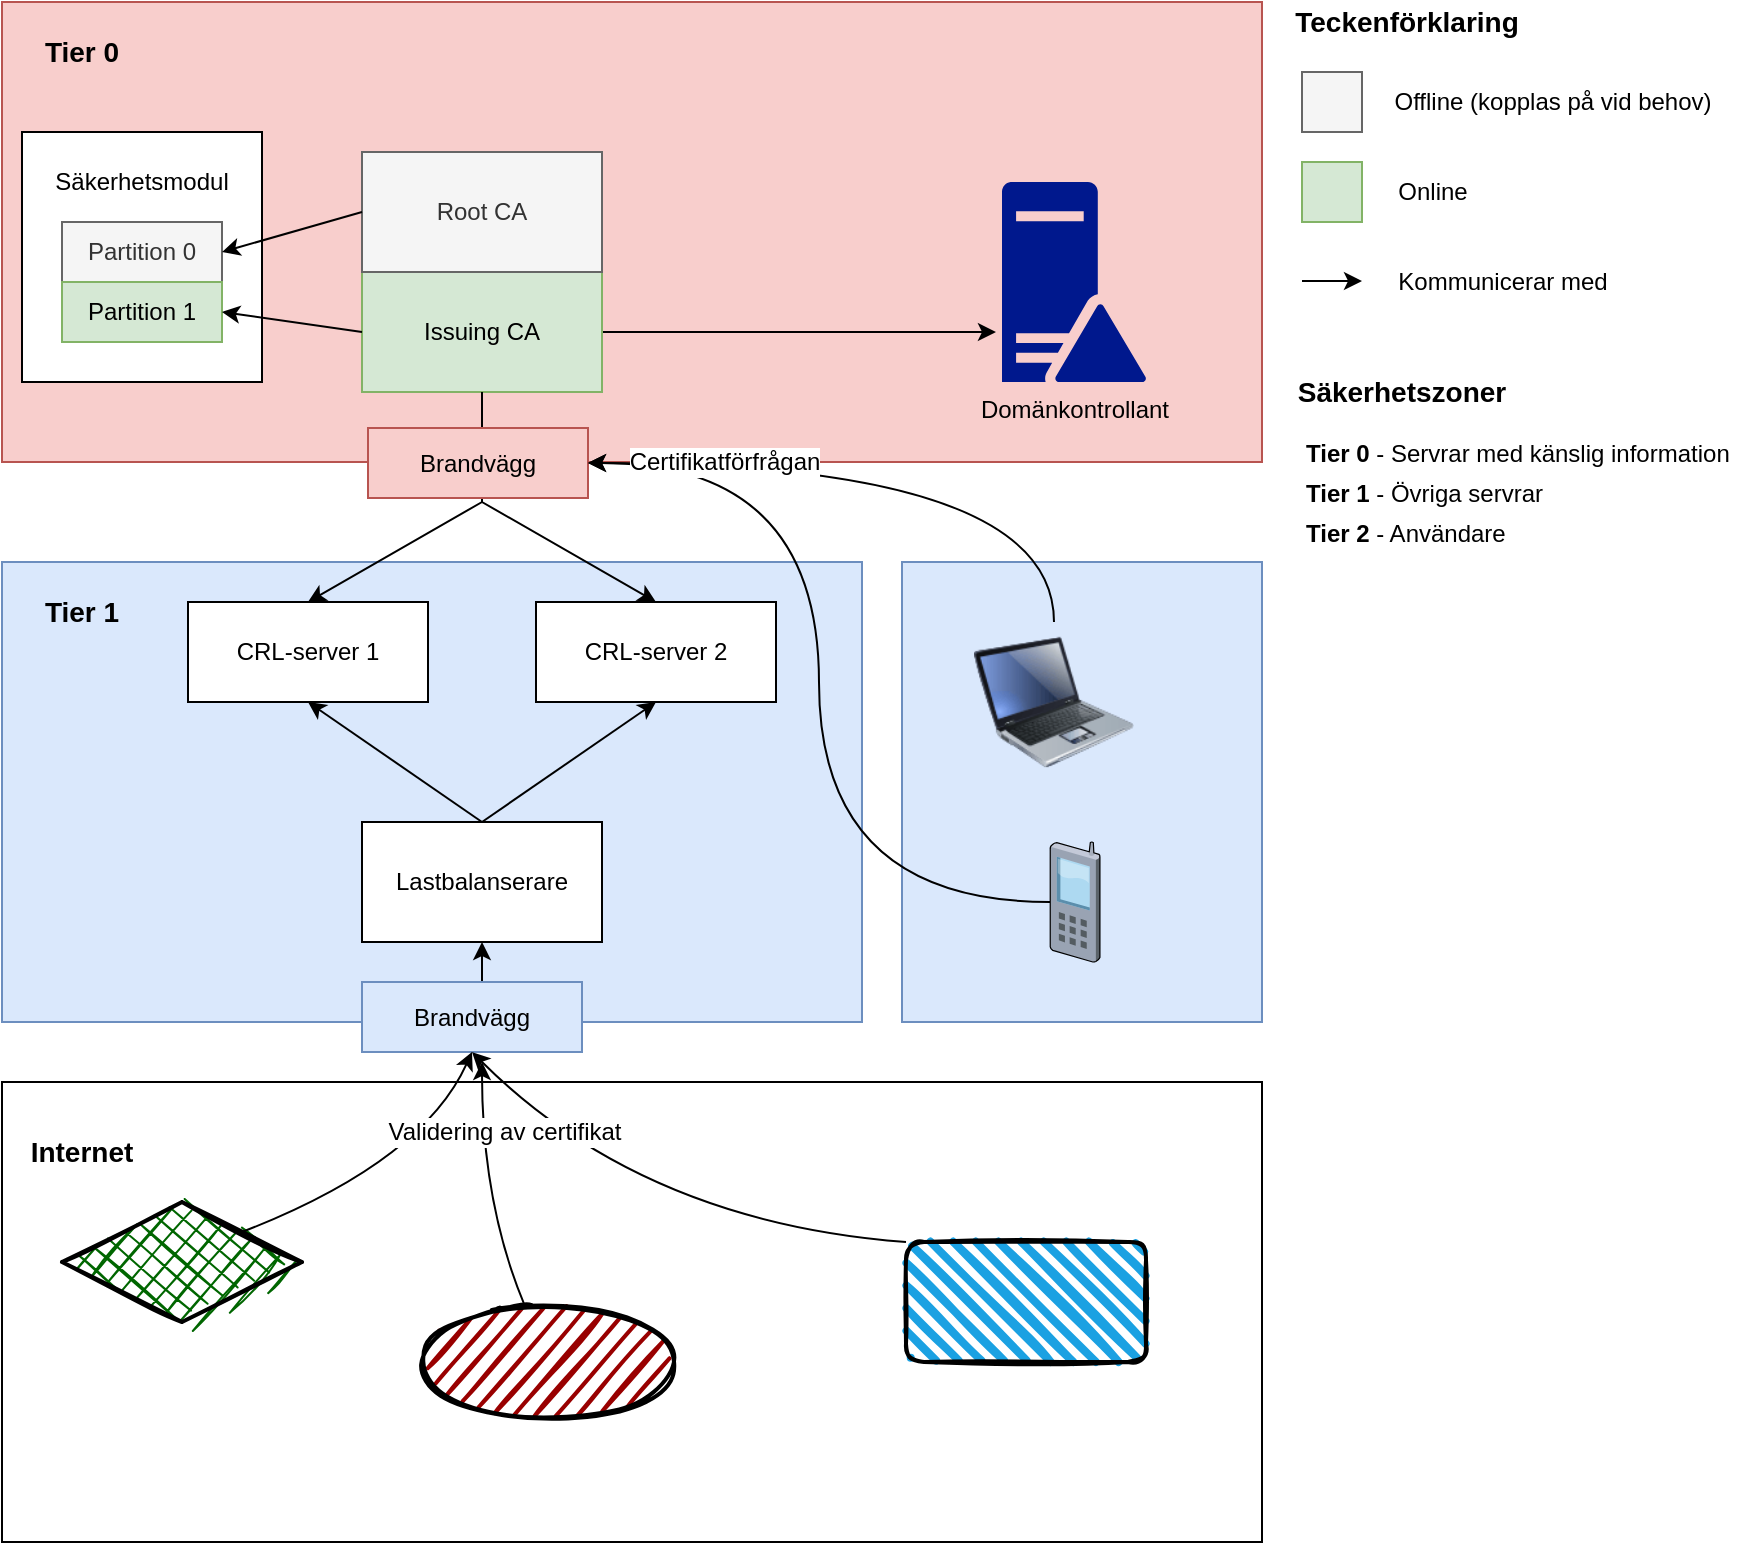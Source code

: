 <mxfile version="18.0.7" type="device"><diagram id="lMP_OrqtFgOMEshjmC7N" name="Page-1"><mxGraphModel dx="1344" dy="893" grid="1" gridSize="10" guides="1" tooltips="1" connect="1" arrows="1" fold="1" page="1" pageScale="1" pageWidth="827" pageHeight="1169" math="0" shadow="0"><root><mxCell id="0"/><mxCell id="1" parent="0"/><mxCell id="xhgOZj5SmFed3iNf-71Q-39" value="" style="rounded=0;whiteSpace=wrap;html=1;fillColor=#dae8fc;strokeColor=#6c8ebf;" vertex="1" parent="1"><mxGeometry x="60" y="300" width="430" height="230" as="geometry"/></mxCell><mxCell id="xhgOZj5SmFed3iNf-71Q-9" value="" style="rounded=0;whiteSpace=wrap;html=1;fillColor=#f8cecc;strokeColor=#b85450;" vertex="1" parent="1"><mxGeometry x="60" y="20" width="630" height="230" as="geometry"/></mxCell><mxCell id="xhgOZj5SmFed3iNf-71Q-3" value="Lastbalanserare" style="rounded=0;whiteSpace=wrap;html=1;" vertex="1" parent="1"><mxGeometry x="240" y="430" width="120" height="60" as="geometry"/></mxCell><mxCell id="xhgOZj5SmFed3iNf-71Q-7" style="edgeStyle=orthogonalEdgeStyle;rounded=0;orthogonalLoop=1;jettySize=auto;html=1;entryX=-0.042;entryY=0.75;entryDx=0;entryDy=0;entryPerimeter=0;" edge="1" parent="1" source="xhgOZj5SmFed3iNf-71Q-4" target="xhgOZj5SmFed3iNf-71Q-5"><mxGeometry relative="1" as="geometry"/></mxCell><mxCell id="xhgOZj5SmFed3iNf-71Q-4" value="Issuing CA" style="rounded=0;whiteSpace=wrap;html=1;fillColor=#d5e8d4;strokeColor=#82b366;" vertex="1" parent="1"><mxGeometry x="240" y="155" width="120" height="60" as="geometry"/></mxCell><mxCell id="xhgOZj5SmFed3iNf-71Q-5" value="Domänkontrollant" style="sketch=0;aspect=fixed;pointerEvents=1;shadow=0;dashed=0;html=1;strokeColor=none;labelPosition=center;verticalLabelPosition=bottom;verticalAlign=top;align=center;fillColor=#00188D;shape=mxgraph.mscae.enterprise.domain_controller" vertex="1" parent="1"><mxGeometry x="560" y="110" width="72" height="100" as="geometry"/></mxCell><mxCell id="xhgOZj5SmFed3iNf-71Q-8" value="Root CA" style="rounded=0;whiteSpace=wrap;html=1;fillColor=#f5f5f5;fontColor=#333333;strokeColor=#666666;" vertex="1" parent="1"><mxGeometry x="240" y="95" width="120" height="60" as="geometry"/></mxCell><mxCell id="xhgOZj5SmFed3iNf-71Q-10" value="" style="whiteSpace=wrap;html=1;aspect=fixed;fillColor=#f5f5f5;fontColor=#333333;strokeColor=#666666;" vertex="1" parent="1"><mxGeometry x="710" y="55" width="30" height="30" as="geometry"/></mxCell><mxCell id="xhgOZj5SmFed3iNf-71Q-11" value="&lt;b&gt;&lt;font style=&quot;font-size: 14px;&quot;&gt;Teckenförklaring&lt;/font&gt;&lt;/b&gt;" style="text;html=1;align=center;verticalAlign=middle;resizable=0;points=[];autosize=1;strokeColor=none;fillColor=none;" vertex="1" parent="1"><mxGeometry x="697" y="20" width="130" height="20" as="geometry"/></mxCell><mxCell id="xhgOZj5SmFed3iNf-71Q-13" value="Offline (kopplas på vid behov)" style="text;html=1;align=center;verticalAlign=middle;resizable=0;points=[];autosize=1;strokeColor=none;fillColor=none;" vertex="1" parent="1"><mxGeometry x="750" y="60" width="170" height="20" as="geometry"/></mxCell><mxCell id="xhgOZj5SmFed3iNf-71Q-14" value="" style="whiteSpace=wrap;html=1;aspect=fixed;fillColor=#d5e8d4;strokeColor=#82b366;" vertex="1" parent="1"><mxGeometry x="710" y="100" width="30" height="30" as="geometry"/></mxCell><mxCell id="xhgOZj5SmFed3iNf-71Q-15" value="Online" style="text;html=1;align=center;verticalAlign=middle;resizable=0;points=[];autosize=1;strokeColor=none;fillColor=none;" vertex="1" parent="1"><mxGeometry x="750" y="105" width="50" height="20" as="geometry"/></mxCell><mxCell id="xhgOZj5SmFed3iNf-71Q-16" value="" style="endArrow=classic;html=1;rounded=0;fontSize=14;" edge="1" parent="1"><mxGeometry width="50" height="50" relative="1" as="geometry"><mxPoint x="710" y="159.5" as="sourcePoint"/><mxPoint x="740" y="159.5" as="targetPoint"/></mxGeometry></mxCell><mxCell id="xhgOZj5SmFed3iNf-71Q-17" value="Kommunicerar med" style="text;html=1;align=center;verticalAlign=middle;resizable=0;points=[];autosize=1;strokeColor=none;fillColor=none;fontSize=12;" vertex="1" parent="1"><mxGeometry x="750" y="150" width="120" height="20" as="geometry"/></mxCell><mxCell id="xhgOZj5SmFed3iNf-71Q-18" value="&lt;b&gt;&lt;font style=&quot;font-size: 14px;&quot;&gt;Tier 0&lt;/font&gt;&lt;/b&gt;" style="text;html=1;strokeColor=none;fillColor=none;align=center;verticalAlign=middle;whiteSpace=wrap;rounded=0;fontSize=12;" vertex="1" parent="1"><mxGeometry x="70" y="30" width="60" height="30" as="geometry"/></mxCell><mxCell id="xhgOZj5SmFed3iNf-71Q-19" value="&lt;b&gt;&lt;font style=&quot;font-size: 14px;&quot;&gt;Säkerhetszoner&lt;/font&gt;&lt;/b&gt;" style="text;html=1;strokeColor=none;fillColor=none;align=center;verticalAlign=middle;whiteSpace=wrap;rounded=0;fontSize=12;" vertex="1" parent="1"><mxGeometry x="730" y="200" width="60" height="30" as="geometry"/></mxCell><mxCell id="xhgOZj5SmFed3iNf-71Q-20" value="&lt;font style=&quot;font-size: 12px;&quot;&gt;&lt;b&gt;Tier 0 &lt;/b&gt;- Servrar med känslig information&lt;/font&gt;" style="text;html=1;strokeColor=none;fillColor=none;align=left;verticalAlign=middle;whiteSpace=wrap;rounded=0;fontSize=14;" vertex="1" parent="1"><mxGeometry x="710" y="230" width="220" height="30" as="geometry"/></mxCell><mxCell id="xhgOZj5SmFed3iNf-71Q-21" value="&lt;font style=&quot;font-size: 12px;&quot;&gt;&lt;b&gt;Tier 1&amp;nbsp;&lt;/b&gt;- Övriga servrar&lt;/font&gt;" style="text;html=1;strokeColor=none;fillColor=none;align=left;verticalAlign=middle;whiteSpace=wrap;rounded=0;fontSize=14;" vertex="1" parent="1"><mxGeometry x="710" y="250" width="150" height="30" as="geometry"/></mxCell><mxCell id="xhgOZj5SmFed3iNf-71Q-22" value="&lt;font style=&quot;font-size: 12px;&quot;&gt;&lt;b&gt;Tier 2&amp;nbsp;&lt;/b&gt;- Användare&lt;/font&gt;" style="text;html=1;strokeColor=none;fillColor=none;align=left;verticalAlign=middle;whiteSpace=wrap;rounded=0;fontSize=14;" vertex="1" parent="1"><mxGeometry x="710" y="270" width="150" height="30" as="geometry"/></mxCell><mxCell id="xhgOZj5SmFed3iNf-71Q-23" value="CRL-server 1" style="rounded=0;whiteSpace=wrap;html=1;" vertex="1" parent="1"><mxGeometry x="153" y="320" width="120" height="50" as="geometry"/></mxCell><mxCell id="xhgOZj5SmFed3iNf-71Q-24" value="" style="rounded=0;whiteSpace=wrap;html=1;fontSize=12;" vertex="1" parent="1"><mxGeometry x="70" y="85" width="120" height="125" as="geometry"/></mxCell><mxCell id="xhgOZj5SmFed3iNf-71Q-25" value="Säkerhetsmodul" style="text;html=1;strokeColor=none;fillColor=none;align=center;verticalAlign=middle;whiteSpace=wrap;rounded=0;fontSize=12;" vertex="1" parent="1"><mxGeometry x="100" y="95" width="60" height="30" as="geometry"/></mxCell><mxCell id="xhgOZj5SmFed3iNf-71Q-26" value="Partition 0" style="rounded=0;whiteSpace=wrap;html=1;fontSize=12;fillColor=#f5f5f5;fontColor=#333333;strokeColor=#666666;" vertex="1" parent="1"><mxGeometry x="90" y="130" width="80" height="30" as="geometry"/></mxCell><mxCell id="xhgOZj5SmFed3iNf-71Q-27" value="Partition 1" style="rounded=0;whiteSpace=wrap;html=1;fontSize=12;fillColor=#d5e8d4;strokeColor=#82b366;" vertex="1" parent="1"><mxGeometry x="90" y="160" width="80" height="30" as="geometry"/></mxCell><mxCell id="xhgOZj5SmFed3iNf-71Q-28" value="" style="endArrow=classic;html=1;rounded=0;fontSize=12;entryX=1;entryY=0.5;entryDx=0;entryDy=0;exitX=0;exitY=0.5;exitDx=0;exitDy=0;" edge="1" parent="1" source="xhgOZj5SmFed3iNf-71Q-8" target="xhgOZj5SmFed3iNf-71Q-26"><mxGeometry width="50" height="50" relative="1" as="geometry"><mxPoint x="290" y="200" as="sourcePoint"/><mxPoint x="340" y="150" as="targetPoint"/></mxGeometry></mxCell><mxCell id="xhgOZj5SmFed3iNf-71Q-29" value="" style="endArrow=classic;html=1;rounded=0;fontSize=12;entryX=1;entryY=0.5;entryDx=0;entryDy=0;exitX=0;exitY=0.5;exitDx=0;exitDy=0;" edge="1" parent="1" source="xhgOZj5SmFed3iNf-71Q-4" target="xhgOZj5SmFed3iNf-71Q-27"><mxGeometry width="50" height="50" relative="1" as="geometry"><mxPoint x="170" y="350" as="sourcePoint"/><mxPoint x="220" y="300" as="targetPoint"/></mxGeometry></mxCell><mxCell id="xhgOZj5SmFed3iNf-71Q-30" value="CRL-server 2" style="rounded=0;whiteSpace=wrap;html=1;" vertex="1" parent="1"><mxGeometry x="327" y="320" width="120" height="50" as="geometry"/></mxCell><mxCell id="xhgOZj5SmFed3iNf-71Q-34" value="" style="endArrow=classic;html=1;rounded=0;fontSize=12;entryX=0.5;entryY=1;entryDx=0;entryDy=0;exitX=0.5;exitY=0;exitDx=0;exitDy=0;" edge="1" parent="1" source="xhgOZj5SmFed3iNf-71Q-3" target="xhgOZj5SmFed3iNf-71Q-30"><mxGeometry width="50" height="50" relative="1" as="geometry"><mxPoint x="393" y="440" as="sourcePoint"/><mxPoint x="443" y="390" as="targetPoint"/></mxGeometry></mxCell><mxCell id="xhgOZj5SmFed3iNf-71Q-35" value="" style="endArrow=classic;html=1;rounded=0;fontSize=12;entryX=0.5;entryY=1;entryDx=0;entryDy=0;exitX=0.5;exitY=0;exitDx=0;exitDy=0;" edge="1" parent="1" source="xhgOZj5SmFed3iNf-71Q-3" target="xhgOZj5SmFed3iNf-71Q-23"><mxGeometry width="50" height="50" relative="1" as="geometry"><mxPoint x="103" y="570" as="sourcePoint"/><mxPoint x="153" y="520" as="targetPoint"/></mxGeometry></mxCell><mxCell id="xhgOZj5SmFed3iNf-71Q-36" value="" style="endArrow=classic;html=1;rounded=0;fontSize=12;entryX=0.5;entryY=0;entryDx=0;entryDy=0;exitX=0.5;exitY=1;exitDx=0;exitDy=0;" edge="1" parent="1" source="xhgOZj5SmFed3iNf-71Q-4" target="xhgOZj5SmFed3iNf-71Q-30"><mxGeometry width="50" height="50" relative="1" as="geometry"><mxPoint x="630" y="390" as="sourcePoint"/><mxPoint x="680" y="340" as="targetPoint"/><Array as="points"><mxPoint x="300" y="270"/></Array></mxGeometry></mxCell><mxCell id="xhgOZj5SmFed3iNf-71Q-38" value="" style="endArrow=classic;html=1;rounded=0;fontSize=12;entryX=0.5;entryY=0;entryDx=0;entryDy=0;exitX=0.5;exitY=1;exitDx=0;exitDy=0;" edge="1" parent="1" source="xhgOZj5SmFed3iNf-71Q-4" target="xhgOZj5SmFed3iNf-71Q-23"><mxGeometry width="50" height="50" relative="1" as="geometry"><mxPoint x="110" y="390" as="sourcePoint"/><mxPoint x="160" y="340" as="targetPoint"/><Array as="points"><mxPoint x="300" y="270"/></Array></mxGeometry></mxCell><mxCell id="xhgOZj5SmFed3iNf-71Q-37" value="Brandvägg" style="rounded=0;whiteSpace=wrap;html=1;fontSize=12;fillColor=#f8cecc;strokeColor=#b85450;" vertex="1" parent="1"><mxGeometry x="243" y="233" width="110" height="35" as="geometry"/></mxCell><mxCell id="xhgOZj5SmFed3iNf-71Q-40" value="&lt;b&gt;&lt;font style=&quot;font-size: 14px;&quot;&gt;Tier 1&lt;/font&gt;&lt;/b&gt;" style="text;html=1;strokeColor=none;fillColor=none;align=center;verticalAlign=middle;whiteSpace=wrap;rounded=0;fontSize=12;" vertex="1" parent="1"><mxGeometry x="70" y="310" width="60" height="30" as="geometry"/></mxCell><mxCell id="xhgOZj5SmFed3iNf-71Q-52" style="edgeStyle=orthogonalEdgeStyle;orthogonalLoop=1;jettySize=auto;html=1;exitX=0.5;exitY=0;exitDx=0;exitDy=0;entryX=0.5;entryY=1;entryDx=0;entryDy=0;fontSize=12;rounded=0;" edge="1" parent="1" source="xhgOZj5SmFed3iNf-71Q-42" target="xhgOZj5SmFed3iNf-71Q-3"><mxGeometry relative="1" as="geometry"/></mxCell><mxCell id="xhgOZj5SmFed3iNf-71Q-42" value="Brandvägg" style="rounded=0;whiteSpace=wrap;html=1;fontSize=12;fillColor=#dae8fc;strokeColor=#6c8ebf;" vertex="1" parent="1"><mxGeometry x="240" y="510" width="110" height="35" as="geometry"/></mxCell><mxCell id="xhgOZj5SmFed3iNf-71Q-43" value="" style="rounded=0;whiteSpace=wrap;html=1;" vertex="1" parent="1"><mxGeometry x="60" y="560" width="630" height="230" as="geometry"/></mxCell><mxCell id="xhgOZj5SmFed3iNf-71Q-44" value="&lt;b&gt;&lt;font style=&quot;font-size: 14px;&quot;&gt;Internet&lt;/font&gt;&lt;/b&gt;" style="text;html=1;strokeColor=none;fillColor=none;align=center;verticalAlign=middle;whiteSpace=wrap;rounded=0;fontSize=12;" vertex="1" parent="1"><mxGeometry x="70" y="580" width="60" height="30" as="geometry"/></mxCell><mxCell id="xhgOZj5SmFed3iNf-71Q-45" value="" style="ellipse;whiteSpace=wrap;html=1;strokeWidth=2;fillWeight=2;hachureGap=8;fillColor=#990000;fillStyle=dots;sketch=1;fontSize=12;" vertex="1" parent="1"><mxGeometry x="273" y="670" width="120" height="60" as="geometry"/></mxCell><mxCell id="xhgOZj5SmFed3iNf-71Q-46" value="" style="rhombus;whiteSpace=wrap;html=1;strokeWidth=2;fillWeight=-1;hachureGap=8;fillStyle=cross-hatch;fillColor=#006600;sketch=1;fontSize=12;" vertex="1" parent="1"><mxGeometry x="90" y="620" width="120" height="60" as="geometry"/></mxCell><mxCell id="xhgOZj5SmFed3iNf-71Q-47" value="" style="rounded=1;whiteSpace=wrap;html=1;strokeWidth=2;fillWeight=4;hachureGap=8;hachureAngle=45;fillColor=#1ba1e2;sketch=1;fontSize=12;" vertex="1" parent="1"><mxGeometry x="512" y="640" width="120" height="60" as="geometry"/></mxCell><mxCell id="xhgOZj5SmFed3iNf-71Q-49" value="" style="endArrow=classic;html=1;fontSize=12;entryX=0.5;entryY=1;entryDx=0;entryDy=0;exitX=0;exitY=0;exitDx=0;exitDy=0;curved=1;" edge="1" parent="1" source="xhgOZj5SmFed3iNf-71Q-47" target="xhgOZj5SmFed3iNf-71Q-42"><mxGeometry width="50" height="50" relative="1" as="geometry"><mxPoint x="320" y="650" as="sourcePoint"/><mxPoint x="370" y="600" as="targetPoint"/><Array as="points"><mxPoint x="380" y="630"/></Array></mxGeometry></mxCell><mxCell id="xhgOZj5SmFed3iNf-71Q-50" value="" style="endArrow=classic;html=1;fontSize=12;curved=1;entryX=0.5;entryY=1;entryDx=0;entryDy=0;exitX=1;exitY=0;exitDx=0;exitDy=0;" edge="1" parent="1" source="xhgOZj5SmFed3iNf-71Q-46" target="xhgOZj5SmFed3iNf-71Q-42"><mxGeometry width="50" height="50" relative="1" as="geometry"><mxPoint x="220" y="630" as="sourcePoint"/><mxPoint x="270" y="580" as="targetPoint"/><Array as="points"><mxPoint x="270" y="600"/></Array></mxGeometry></mxCell><mxCell id="xhgOZj5SmFed3iNf-71Q-51" value="" style="endArrow=classic;html=1;fontSize=12;curved=1;" edge="1" parent="1" source="xhgOZj5SmFed3iNf-71Q-45"><mxGeometry width="50" height="50" relative="1" as="geometry"><mxPoint x="300" y="650" as="sourcePoint"/><mxPoint x="300" y="550" as="targetPoint"/><Array as="points"><mxPoint x="300" y="620"/></Array></mxGeometry></mxCell><mxCell id="xhgOZj5SmFed3iNf-71Q-53" value="" style="rounded=0;whiteSpace=wrap;html=1;fillColor=#dae8fc;strokeColor=#6c8ebf;" vertex="1" parent="1"><mxGeometry x="510" y="300" width="180" height="230" as="geometry"/></mxCell><mxCell id="xhgOZj5SmFed3iNf-71Q-58" style="edgeStyle=orthogonalEdgeStyle;curved=1;orthogonalLoop=1;jettySize=auto;html=1;entryX=1;entryY=0.5;entryDx=0;entryDy=0;fontSize=12;exitX=0.5;exitY=0;exitDx=0;exitDy=0;" edge="1" parent="1" source="xhgOZj5SmFed3iNf-71Q-55" target="xhgOZj5SmFed3iNf-71Q-37"><mxGeometry relative="1" as="geometry"/></mxCell><mxCell id="xhgOZj5SmFed3iNf-71Q-55" value="" style="image;html=1;image=img/lib/clip_art/computers/Laptop_128x128.png;fontSize=12;" vertex="1" parent="1"><mxGeometry x="546" y="330" width="80" height="80" as="geometry"/></mxCell><mxCell id="xhgOZj5SmFed3iNf-71Q-59" style="edgeStyle=orthogonalEdgeStyle;curved=1;orthogonalLoop=1;jettySize=auto;html=1;entryX=1;entryY=0.5;entryDx=0;entryDy=0;fontSize=12;" edge="1" parent="1" source="xhgOZj5SmFed3iNf-71Q-56" target="xhgOZj5SmFed3iNf-71Q-37"><mxGeometry relative="1" as="geometry"/></mxCell><mxCell id="xhgOZj5SmFed3iNf-71Q-60" value="Certifikatförfrågan" style="edgeLabel;html=1;align=center;verticalAlign=middle;resizable=0;points=[];fontSize=12;" vertex="1" connectable="0" parent="xhgOZj5SmFed3iNf-71Q-59"><mxGeometry x="0.125" y="1" relative="1" as="geometry"><mxPoint x="-47" y="-82" as="offset"/></mxGeometry></mxCell><mxCell id="xhgOZj5SmFed3iNf-71Q-61" value="Validering av certifikat" style="edgeLabel;html=1;align=center;verticalAlign=middle;resizable=0;points=[];fontSize=12;" vertex="1" connectable="0" parent="xhgOZj5SmFed3iNf-71Q-59"><mxGeometry x="0.125" y="1" relative="1" as="geometry"><mxPoint x="-157" y="253" as="offset"/></mxGeometry></mxCell><mxCell id="xhgOZj5SmFed3iNf-71Q-56" value="" style="verticalLabelPosition=bottom;sketch=0;aspect=fixed;html=1;verticalAlign=top;strokeColor=none;align=center;outlineConnect=0;shape=mxgraph.citrix.cell_phone;fontSize=12;" vertex="1" parent="1"><mxGeometry x="584" y="440" width="25" height="60" as="geometry"/></mxCell></root></mxGraphModel></diagram></mxfile>